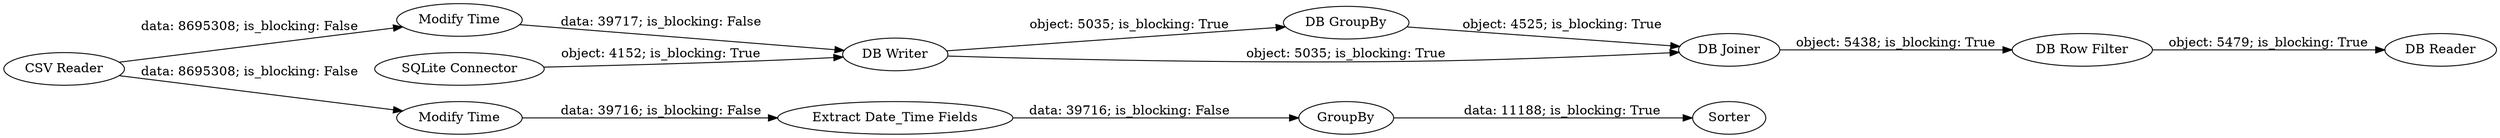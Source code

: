 digraph {
	"3303693706216132613_44" [label="DB Row Filter"]
	"3303693706216132613_38" [label=GroupBy]
	"3303693706216132613_42" [label="Extract Date_Time Fields"]
	"3303693706216132613_49" [label="DB GroupBy"]
	"3303693706216132613_36" [label="Modify Time"]
	"3303693706216132613_45" [label="DB Reader"]
	"3303693706216132613_43" [label="CSV Reader"]
	"3303693706216132613_47" [label="SQLite Connector"]
	"3303693706216132613_39" [label=Sorter]
	"3303693706216132613_50" [label="Modify Time"]
	"3303693706216132613_51" [label="DB Joiner"]
	"3303693706216132613_48" [label="DB Writer"]
	"3303693706216132613_42" -> "3303693706216132613_38" [label="data: 39716; is_blocking: False"]
	"3303693706216132613_51" -> "3303693706216132613_44" [label="object: 5438; is_blocking: True"]
	"3303693706216132613_44" -> "3303693706216132613_45" [label="object: 5479; is_blocking: True"]
	"3303693706216132613_36" -> "3303693706216132613_42" [label="data: 39716; is_blocking: False"]
	"3303693706216132613_43" -> "3303693706216132613_36" [label="data: 8695308; is_blocking: False"]
	"3303693706216132613_48" -> "3303693706216132613_49" [label="object: 5035; is_blocking: True"]
	"3303693706216132613_50" -> "3303693706216132613_48" [label="data: 39717; is_blocking: False"]
	"3303693706216132613_47" -> "3303693706216132613_48" [label="object: 4152; is_blocking: True"]
	"3303693706216132613_48" -> "3303693706216132613_51" [label="object: 5035; is_blocking: True"]
	"3303693706216132613_38" -> "3303693706216132613_39" [label="data: 11188; is_blocking: True"]
	"3303693706216132613_43" -> "3303693706216132613_50" [label="data: 8695308; is_blocking: False"]
	"3303693706216132613_49" -> "3303693706216132613_51" [label="object: 4525; is_blocking: True"]
	rankdir=LR
}
